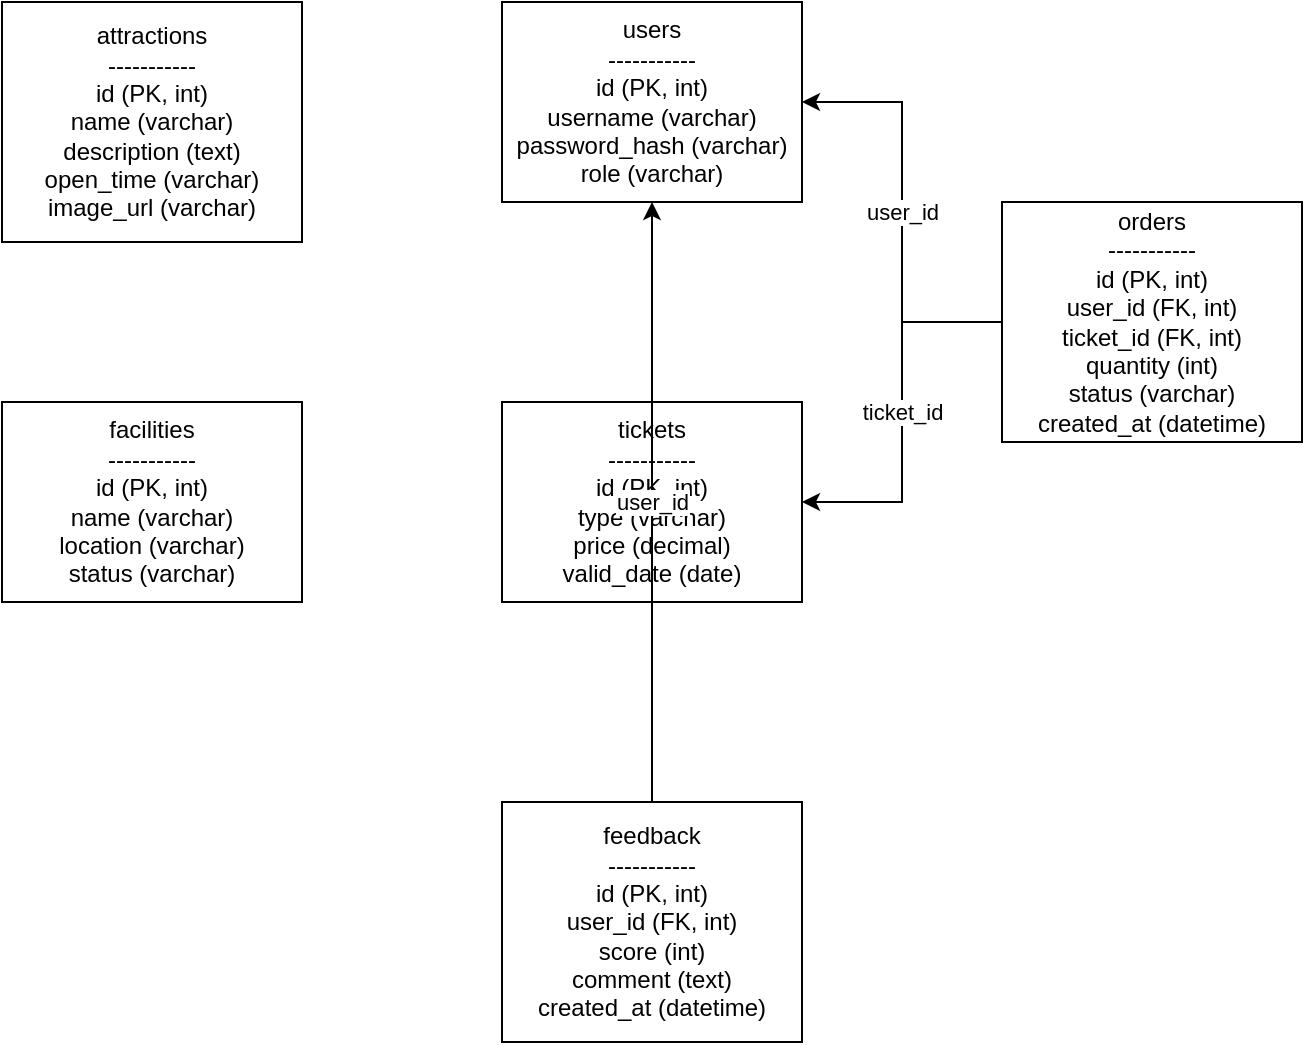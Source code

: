 <mxfile>
  <diagram id="erd" name="ER Diagram">
    <mxGraphModel dx="1200" dy="800" grid="1" gridSize="10" guides="1" tooltips="1" connect="1" arrows="1" fold="1" page="1">
      <root>
        <mxCell id="0" />
        <mxCell id="1" parent="0" />
        <mxCell id="2" value="attractions&lt;br&gt;-----------&lt;br&gt;id (PK, int)&lt;br&gt;name (varchar)&lt;br&gt;description (text)&lt;br&gt;open_time (varchar)&lt;br&gt;image_url (varchar)" style="shape=rectangle;whiteSpace=wrap;html=1;" vertex="1" parent="1">
          <mxGeometry x="50" y="50" width="150" height="120" as="geometry" />
        </mxCell>
        <mxCell id="3" value="facilities&lt;br&gt;-----------&lt;br&gt;id (PK, int)&lt;br&gt;name (varchar)&lt;br&gt;location (varchar)&lt;br&gt;status (varchar)" style="shape=rectangle;whiteSpace=wrap;html=1;" vertex="1" parent="1">
          <mxGeometry x="50" y="250" width="150" height="100" as="geometry" />
        </mxCell>
        <mxCell id="4" value="users&lt;br&gt;-----------&lt;br&gt;id (PK, int)&lt;br&gt;username (varchar)&lt;br&gt;password_hash (varchar)&lt;br&gt;role (varchar)" style="shape=rectangle;whiteSpace=wrap;html=1;" vertex="1" parent="1">
          <mxGeometry x="300" y="50" width="150" height="100" as="geometry" />
        </mxCell>
        <mxCell id="5" value="tickets&lt;br&gt;-----------&lt;br&gt;id (PK, int)&lt;br&gt;type (varchar)&lt;br&gt;price (decimal)&lt;br&gt;valid_date (date)" style="shape=rectangle;whiteSpace=wrap;html=1;" vertex="1" parent="1">
          <mxGeometry x="300" y="250" width="150" height="100" as="geometry" />
        </mxCell>
        <mxCell id="6" value="orders&lt;br&gt;-----------&lt;br&gt;id (PK, int)&lt;br&gt;user_id (FK, int)&lt;br&gt;ticket_id (FK, int)&lt;br&gt;quantity (int)&lt;br&gt;status (varchar)&lt;br&gt;created_at (datetime)" style="shape=rectangle;whiteSpace=wrap;html=1;" vertex="1" parent="1">
          <mxGeometry x="550" y="150" width="150" height="120" as="geometry" />
        </mxCell>
        <mxCell id="7" value="feedback&lt;br&gt;-----------&lt;br&gt;id (PK, int)&lt;br&gt;user_id (FK, int)&lt;br&gt;score (int)&lt;br&gt;comment (text)&lt;br&gt;created_at (datetime)" style="shape=rectangle;whiteSpace=wrap;html=1;" vertex="1" parent="1">
          <mxGeometry x="300" y="450" width="150" height="120" as="geometry" />
        </mxCell>
        <mxCell id="8" value="user_id" style="edgeStyle=orthogonalEdgeStyle;rounded=0;html=1;jettySize=auto;" edge="1" parent="1" source="6" target="4">
          <mxGeometry relative="1" as="geometry" />
        </mxCell>
        <mxCell id="9" value="ticket_id" style="edgeStyle=orthogonalEdgeStyle;rounded=0;html=1;jettySize=auto;" edge="1" parent="1" source="6" target="5">
          <mxGeometry relative="1" as="geometry" />
        </mxCell>
        <mxCell id="10" value="user_id" style="edgeStyle=orthogonalEdgeStyle;rounded=0;html=1;jettySize=auto;" edge="1" parent="1" source="7" target="4">
          <mxGeometry relative="1" as="geometry" />
        </mxCell>
      </root>
    </mxGraphModel>
  </diagram>
</mxfile>

